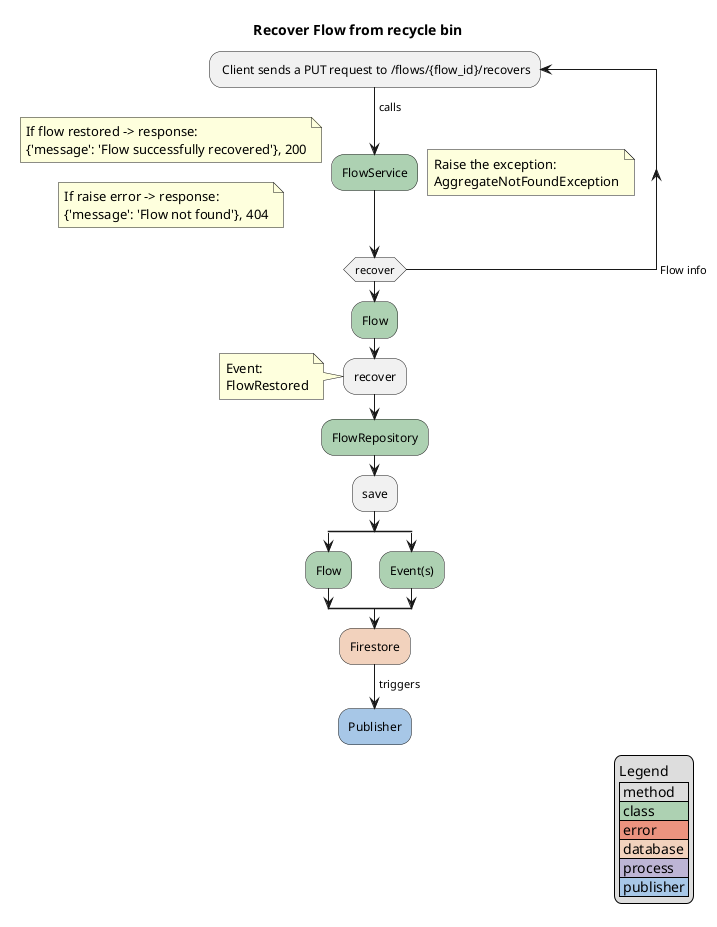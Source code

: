 @startuml
title Recover Flow from recycle bin
repeat: Client sends a PUT request to /flows/{flow_id}/recovers;
    -> calls;
    #ADD1B2:FlowService;
    floating note: If flow restored -> response:\n{'message': 'Flow successfully recovered'}, 200
    floating note: If raise error -> response:\n{'message': 'Flow not found'}, 404
repeat while (recover) -> Flow info

floating note right
    Raise the exception:
    AggregateNotFoundException
end note
#ADD1B2:Flow;
:recover;
note left
    Event:
    FlowRestored
end note
#ADD1B2:FlowRepository;
:save;
split
    #ADD1B2:Flow;
split again
    #ADD1B2:Event(s);
end split
#F2D2BD:Firestore;
-> triggers;
#A7C7E7:Publisher;
legend right
    Legend
    | method |
    |<#ADD1B2> class |
    |<#EB937F> error |
    |<#F2D2BD> database |
    |<#BDB5D5> process |
    |<#A7C7E7> publisher |
endlegend
@enduml